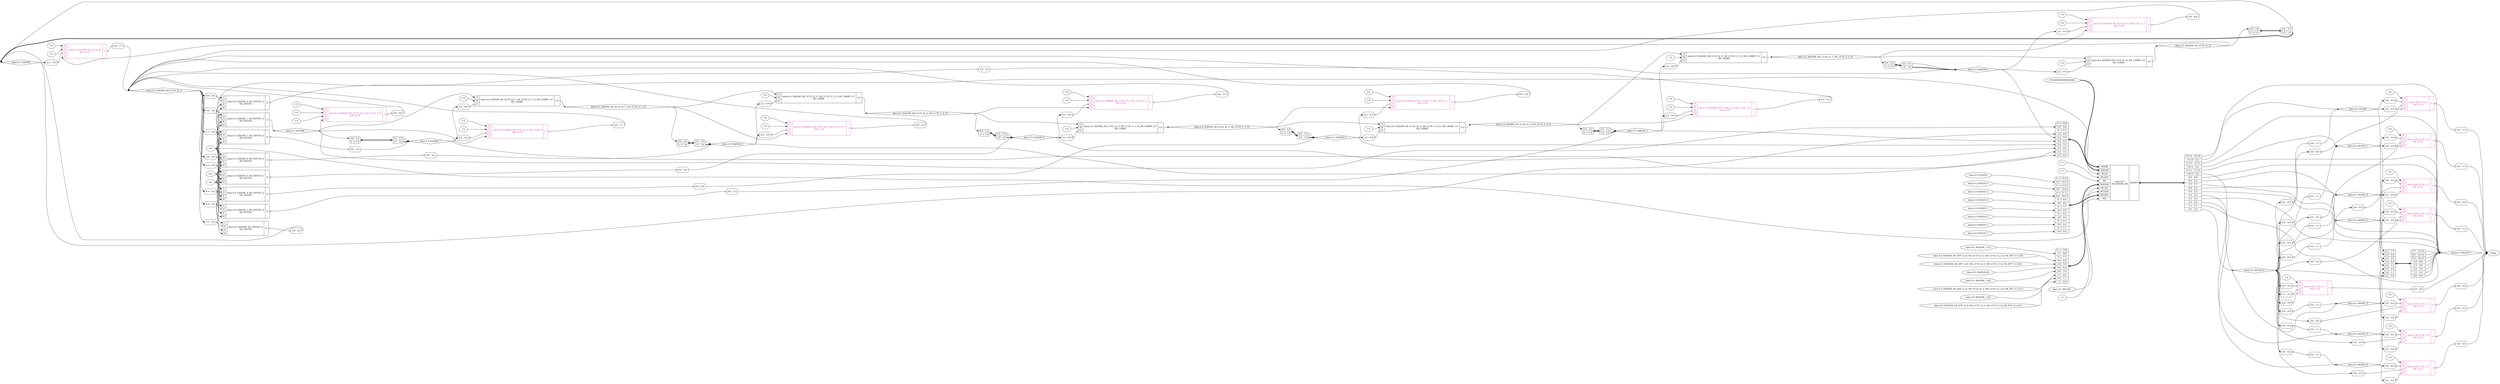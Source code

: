 digraph "fifo" {
rankdir="LR";
remincross=true;
n1 [ shape=diamond, label="data.0.0_RADDR", color="black", fontcolor="black"];
n2 [ shape=diamond, label="data.0.0_RDATA_6", color="black", fontcolor="black"];
n3 [ shape=diamond, label="data.0.0_RDATA_8", color="black", fontcolor="black"];
n4 [ shape=diamond, label="data.0.0_RADDR_SB_LUT4_I2_O_SB_LUT4_O_1_I3", color="black", fontcolor="black"];
n5 [ shape=diamond, label="data.0.0_RADDR_SB_LUT4_I2_O_SB_LUT4_O_2_I3", color="black", fontcolor="black"];
n6 [ shape=diamond, label="data.0.0_RADDR_SB_LUT4_I2_O_SB_LUT4_O_3_I3", color="black", fontcolor="black"];
n7 [ shape=diamond, label="data.0.0_RADDR_SB_LUT4_I2_O_SB_LUT4_O_5_I3", color="black", fontcolor="black"];
n8 [ shape=diamond, label="data.0.0_RADDR_4", color="black", fontcolor="black"];
n9 [ shape=diamond, label="data.0.0_RADDR_3", color="black", fontcolor="black"];
n10 [ shape=diamond, label="data.0.0_RADDR_2", color="black", fontcolor="black"];
n11 [ shape=diamond, label="data.0.0_RADDR_1", color="black", fontcolor="black"];
n12 [ shape=diamond, label="data.0.0_RDATA_7", color="black", fontcolor="black"];
n13 [ shape=diamond, label="data.0.0_RADDR_SB_LUT4_I2_O_SB_LUT4_O_4_I3", color="black", fontcolor="black"];
n14 [ shape=diamond, label="data.0.0_RADDR_7", color="black", fontcolor="black"];
n15 [ shape=diamond, label="data.0.0_RADDR_6", color="black", fontcolor="black"];
n16 [ shape=diamond, label="data.0.0_RADDR_5", color="black", fontcolor="black"];
n17 [ shape=diamond, label="data.0.0_RDATA_3", color="black", fontcolor="black"];
n18 [ shape=diamond, label="data.0.0_RDATA_1", color="black", fontcolor="black"];
n19 [ shape=diamond, label="data.0.0_RDATA_2", color="black", fontcolor="black"];
n20 [ shape=diamond, label="data.0.0_RDATA_4", color="black", fontcolor="black"];
n21 [ shape=diamond, label="data.0.0_RDATA", color="black", fontcolor="black"];
n22 [ shape=diamond, label="data.0.0_RDATA_5", color="black", fontcolor="black"];
n23 [ shape=diamond, label="data.0.0_RADDR_SB_LUT4_I2_O", color="black", fontcolor="black"];
n24 [ shape=diamond, label="data.0.0_RADDR_SB_LUT4_I2_I3", color="black", fontcolor="black"];
n25 [ shape=octagon, label="clk", color="black", fontcolor="black"];
n26 [ shape=octagon, label="rdata", color="black", fontcolor="black"];
n27 [ shape=octagon, label="ren", color="black", fontcolor="black"];
n28 [ shape=octagon, label="rst", color="black", fontcolor="black"];
c34 [ shape=record, label="{{<p29> C|<p30> D|<p31> E|<p32> R}|data.0.0_RADDR_1_SB_DFFER_Q\nSB_DFFER|{<p33> Q}}",  ];
x0 [ shape=record, style=rounded, label="<s0> 0:0 - 0:0 ", color="black", fontcolor="black" ];
x0:e -> c34:p30:w [arrowhead=odiamond, arrowtail=odiamond, dir=both, color="black", fontcolor="black", label=""];
v1 [ label="1'0" ];
v2 [ label="1'0" ];
v3 [ label="1'0" ];
c40 [ shape=record, label="{{<p35> I0|<p36> I1|<p37> I2|<p38> I3}|data.0.0_RADDR_SB_LUT4_I2_O_SB_LUT4_O_6\nSB_LUT4|{<p39> O}}", color="maroon3", fontcolor="maroon3" ];
x4 [ shape=record, style=rounded, label="<s0> 0:0 - 0:0 ", color="black", fontcolor="black" ];
c40:p39:e -> x4:w [arrowhead=odiamond, arrowtail=odiamond, dir=both, color="black", fontcolor="black", label=""];
v5 [ label="1'0" ];
c43 [ shape=record, label="{{<p41> CI|<p35> I0|<p36> I1}|data.0.0_RADDR_SB_LUT4_I2_O_SB_LUT4_O_1_I3_SB_CARRY_CO\nSB_CARRY|{<p42> CO}}",  ];
x6 [ shape=record, style=rounded, label="<s0> 2:2 - 0:0 ", color="black", fontcolor="black" ];
x6:e -> c43:p36:w [arrowhead=odiamond, arrowtail=odiamond, dir=both, color="black", fontcolor="black", label=""];
v7 [ label="1'0" ];
v8 [ label="1'0" ];
c44 [ shape=record, label="{{<p35> I0|<p36> I1|<p37> I2|<p38> I3}|data.0.0_RADDR_SB_LUT4_I2\nSB_LUT4|{<p39> O}}", color="maroon3", fontcolor="maroon3" ];
x9 [ shape=record, style=rounded, label="<s0> 2:2 - 0:0 ", color="black", fontcolor="black" ];
x9:e -> c44:p37:w [arrowhead=odiamond, arrowtail=odiamond, dir=both, color="black", fontcolor="black", label=""];
x10 [ shape=record, style=rounded, label="<s0> 0:0 - 7:7 ", color="black", fontcolor="black" ];
c44:p39:e -> x10:w [arrowhead=odiamond, arrowtail=odiamond, dir=both, color="black", fontcolor="black", label=""];
c45 [ shape=record, label="{{<p29> C|<p30> D|<p31> E|<p32> R}|data.0.0_RADDR_SB_DFFER_Q\nSB_DFFER|{<p33> Q}}",  ];
x11 [ shape=record, style=rounded, label="<s0> 7:7 - 0:0 ", color="black", fontcolor="black" ];
x11:e -> c45:p30:w [arrowhead=odiamond, arrowtail=odiamond, dir=both, color="black", fontcolor="black", label=""];
x12 [ shape=record, style=rounded, label="<s0> 0:0 - 2:2 ", color="black", fontcolor="black" ];
c45:p33:e -> x12:w [arrowhead=odiamond, arrowtail=odiamond, dir=both, color="black", fontcolor="black", label=""];
v13 [ label="1'0" ];
v14 [ label="1'0" ];
c46 [ shape=record, label="{{<p35> I0|<p36> I1|<p37> I2|<p38> I3}|data.0.0_RADDR_SB_LUT4_I2_O_SB_LUT4_O_5\nSB_LUT4|{<p39> O}}", color="maroon3", fontcolor="maroon3" ];
x15 [ shape=record, style=rounded, label="<s0> 2:2 - 0:0 ", color="black", fontcolor="black" ];
x15:e -> c46:p37:w [arrowhead=odiamond, arrowtail=odiamond, dir=both, color="black", fontcolor="black", label=""];
x16 [ shape=record, style=rounded, label="<s0> 0:0 - 6:6 ", color="black", fontcolor="black" ];
c46:p39:e -> x16:w [arrowhead=odiamond, arrowtail=odiamond, dir=both, color="black", fontcolor="black", label=""];
v17 [ label="1'0" ];
c47 [ shape=record, label="{{<p35> I0|<p36> I1|<p37> I2|<p38> I3}|rdata_SB_LUT4_O_6\nSB_LUT4|{<p39> O}}", color="maroon3", fontcolor="maroon3" ];
x18 [ shape=record, style=rounded, label="<s0> 0:0 - 0:0 ", color="black", fontcolor="black" ];
x18:e -> c47:p36:w [arrowhead=odiamond, arrowtail=odiamond, dir=both, color="black", fontcolor="black", label=""];
x19 [ shape=record, style=rounded, label="<s0> 0:0 - 0:0 ", color="black", fontcolor="black" ];
x19:e -> c47:p37:w [arrowhead=odiamond, arrowtail=odiamond, dir=both, color="black", fontcolor="black", label=""];
x20 [ shape=record, style=rounded, label="<s0> 2:2 - 0:0 ", color="black", fontcolor="black" ];
x20:e -> c47:p38:w [arrowhead=odiamond, arrowtail=odiamond, dir=both, color="black", fontcolor="black", label=""];
x21 [ shape=record, style=rounded, label="<s0> 0:0 - 1:1 ", color="black", fontcolor="black" ];
c47:p39:e -> x21:w [arrowhead=odiamond, arrowtail=odiamond, dir=both, color="black", fontcolor="black", label=""];
v22 [ label="1'0" ];
c48 [ shape=record, label="{{<p35> I0|<p36> I1|<p37> I2|<p38> I3}|rdata_SB_LUT4_O_5\nSB_LUT4|{<p39> O}}", color="maroon3", fontcolor="maroon3" ];
x23 [ shape=record, style=rounded, label="<s0> 0:0 - 0:0 ", color="black", fontcolor="black" ];
x23:e -> c48:p36:w [arrowhead=odiamond, arrowtail=odiamond, dir=both, color="black", fontcolor="black", label=""];
x24 [ shape=record, style=rounded, label="<s0> 0:0 - 0:0 ", color="black", fontcolor="black" ];
x24:e -> c48:p37:w [arrowhead=odiamond, arrowtail=odiamond, dir=both, color="black", fontcolor="black", label=""];
x25 [ shape=record, style=rounded, label="<s0> 2:2 - 0:0 ", color="black", fontcolor="black" ];
x25:e -> c48:p38:w [arrowhead=odiamond, arrowtail=odiamond, dir=both, color="black", fontcolor="black", label=""];
x26 [ shape=record, style=rounded, label="<s0> 0:0 - 2:2 ", color="black", fontcolor="black" ];
c48:p39:e -> x26:w [arrowhead=odiamond, arrowtail=odiamond, dir=both, color="black", fontcolor="black", label=""];
v27 [ label="1'0" ];
c49 [ shape=record, label="{{<p35> I0|<p36> I1|<p37> I2|<p38> I3}|rdata_SB_LUT4_O_4\nSB_LUT4|{<p39> O}}", color="maroon3", fontcolor="maroon3" ];
x28 [ shape=record, style=rounded, label="<s0> 0:0 - 0:0 ", color="black", fontcolor="black" ];
x28:e -> c49:p36:w [arrowhead=odiamond, arrowtail=odiamond, dir=both, color="black", fontcolor="black", label=""];
x29 [ shape=record, style=rounded, label="<s0> 0:0 - 0:0 ", color="black", fontcolor="black" ];
x29:e -> c49:p37:w [arrowhead=odiamond, arrowtail=odiamond, dir=both, color="black", fontcolor="black", label=""];
x30 [ shape=record, style=rounded, label="<s0> 2:2 - 0:0 ", color="black", fontcolor="black" ];
x30:e -> c49:p38:w [arrowhead=odiamond, arrowtail=odiamond, dir=both, color="black", fontcolor="black", label=""];
x31 [ shape=record, style=rounded, label="<s0> 0:0 - 3:3 ", color="black", fontcolor="black" ];
c49:p39:e -> x31:w [arrowhead=odiamond, arrowtail=odiamond, dir=both, color="black", fontcolor="black", label=""];
v32 [ label="1'0" ];
c50 [ shape=record, label="{{<p35> I0|<p36> I1|<p37> I2|<p38> I3}|rdata_SB_LUT4_O_3\nSB_LUT4|{<p39> O}}", color="maroon3", fontcolor="maroon3" ];
x33 [ shape=record, style=rounded, label="<s0> 0:0 - 0:0 ", color="black", fontcolor="black" ];
x33:e -> c50:p36:w [arrowhead=odiamond, arrowtail=odiamond, dir=both, color="black", fontcolor="black", label=""];
x34 [ shape=record, style=rounded, label="<s0> 0:0 - 0:0 ", color="black", fontcolor="black" ];
x34:e -> c50:p37:w [arrowhead=odiamond, arrowtail=odiamond, dir=both, color="black", fontcolor="black", label=""];
x35 [ shape=record, style=rounded, label="<s0> 2:2 - 0:0 ", color="black", fontcolor="black" ];
x35:e -> c50:p38:w [arrowhead=odiamond, arrowtail=odiamond, dir=both, color="black", fontcolor="black", label=""];
x36 [ shape=record, style=rounded, label="<s0> 0:0 - 4:4 ", color="black", fontcolor="black" ];
c50:p39:e -> x36:w [arrowhead=odiamond, arrowtail=odiamond, dir=both, color="black", fontcolor="black", label=""];
v37 [ label="1'0" ];
c51 [ shape=record, label="{{<p35> I0|<p36> I1|<p37> I2|<p38> I3}|rdata_SB_LUT4_O_2\nSB_LUT4|{<p39> O}}", color="maroon3", fontcolor="maroon3" ];
x38 [ shape=record, style=rounded, label="<s0> 0:0 - 0:0 ", color="black", fontcolor="black" ];
x38:e -> c51:p36:w [arrowhead=odiamond, arrowtail=odiamond, dir=both, color="black", fontcolor="black", label=""];
x39 [ shape=record, style=rounded, label="<s0> 0:0 - 0:0 ", color="black", fontcolor="black" ];
x39:e -> c51:p37:w [arrowhead=odiamond, arrowtail=odiamond, dir=both, color="black", fontcolor="black", label=""];
x40 [ shape=record, style=rounded, label="<s0> 2:2 - 0:0 ", color="black", fontcolor="black" ];
x40:e -> c51:p38:w [arrowhead=odiamond, arrowtail=odiamond, dir=both, color="black", fontcolor="black", label=""];
x41 [ shape=record, style=rounded, label="<s0> 0:0 - 5:5 ", color="black", fontcolor="black" ];
c51:p39:e -> x41:w [arrowhead=odiamond, arrowtail=odiamond, dir=both, color="black", fontcolor="black", label=""];
v42 [ label="1'0" ];
c52 [ shape=record, label="{{<p35> I0|<p36> I1|<p37> I2|<p38> I3}|rdata_SB_LUT4_O_1\nSB_LUT4|{<p39> O}}", color="maroon3", fontcolor="maroon3" ];
x43 [ shape=record, style=rounded, label="<s0> 0:0 - 0:0 ", color="black", fontcolor="black" ];
x43:e -> c52:p36:w [arrowhead=odiamond, arrowtail=odiamond, dir=both, color="black", fontcolor="black", label=""];
x44 [ shape=record, style=rounded, label="<s0> 0:0 - 0:0 ", color="black", fontcolor="black" ];
x44:e -> c52:p37:w [arrowhead=odiamond, arrowtail=odiamond, dir=both, color="black", fontcolor="black", label=""];
x45 [ shape=record, style=rounded, label="<s0> 2:2 - 0:0 ", color="black", fontcolor="black" ];
x45:e -> c52:p38:w [arrowhead=odiamond, arrowtail=odiamond, dir=both, color="black", fontcolor="black", label=""];
x46 [ shape=record, style=rounded, label="<s0> 0:0 - 6:6 ", color="black", fontcolor="black" ];
c52:p39:e -> x46:w [arrowhead=odiamond, arrowtail=odiamond, dir=both, color="black", fontcolor="black", label=""];
v47 [ label="1'0" ];
c53 [ shape=record, label="{{<p35> I0|<p36> I1|<p37> I2|<p38> I3}|rdata_SB_LUT4_O\nSB_LUT4|{<p39> O}}", color="maroon3", fontcolor="maroon3" ];
x48 [ shape=record, style=rounded, label="<s0> 0:0 - 0:0 ", color="black", fontcolor="black" ];
x48:e -> c53:p36:w [arrowhead=odiamond, arrowtail=odiamond, dir=both, color="black", fontcolor="black", label=""];
x49 [ shape=record, style=rounded, label="<s0> 0:0 - 0:0 ", color="black", fontcolor="black" ];
x49:e -> c53:p37:w [arrowhead=odiamond, arrowtail=odiamond, dir=both, color="black", fontcolor="black", label=""];
x50 [ shape=record, style=rounded, label="<s0> 2:2 - 0:0 ", color="black", fontcolor="black" ];
x50:e -> c53:p38:w [arrowhead=odiamond, arrowtail=odiamond, dir=both, color="black", fontcolor="black", label=""];
x51 [ shape=record, style=rounded, label="<s0> 0:0 - 7:7 ", color="black", fontcolor="black" ];
c53:p39:e -> x51:w [arrowhead=odiamond, arrowtail=odiamond, dir=both, color="black", fontcolor="black", label=""];
v52 [ label="1'0" ];
c54 [ shape=record, label="{{<p41> CI|<p35> I0|<p36> I1}|data.0.0_RADDR_SB_LUT4_I2_O_SB_LUT4_O_2_I3_SB_CARRY_CO\nSB_CARRY|{<p42> CO}}",  ];
x53 [ shape=record, style=rounded, label="<s0> 2:2 - 0:0 ", color="black", fontcolor="black" ];
x53:e -> c54:p36:w [arrowhead=odiamond, arrowtail=odiamond, dir=both, color="black", fontcolor="black", label=""];
v54 [ label="1'0" ];
c55 [ shape=record, label="{{<p41> CI|<p35> I0|<p36> I1}|data.0.0_RADDR_SB_LUT4_I2_O_SB_LUT4_O_3_I3_SB_CARRY_CO\nSB_CARRY|{<p42> CO}}",  ];
x55 [ shape=record, style=rounded, label="<s0> 2:2 - 0:0 ", color="black", fontcolor="black" ];
x55:e -> c55:p36:w [arrowhead=odiamond, arrowtail=odiamond, dir=both, color="black", fontcolor="black", label=""];
v56 [ label="1'0" ];
c56 [ shape=record, label="{{<p41> CI|<p35> I0|<p36> I1}|data.0.0_RADDR_SB_LUT4_I2_O_SB_LUT4_O_4_I3_SB_CARRY_CO\nSB_CARRY|{<p42> CO}}",  ];
x57 [ shape=record, style=rounded, label="<s0> 2:2 - 0:0 ", color="black", fontcolor="black" ];
x57:e -> c56:p36:w [arrowhead=odiamond, arrowtail=odiamond, dir=both, color="black", fontcolor="black", label=""];
v58 [ label="1'0" ];
c57 [ shape=record, label="{{<p41> CI|<p35> I0|<p36> I1}|data.0.0_RADDR_SB_LUT4_I2_O_SB_LUT4_O_5_I3_SB_CARRY_CO\nSB_CARRY|{<p42> CO}}",  ];
x59 [ shape=record, style=rounded, label="<s0> 2:2 - 0:0 ", color="black", fontcolor="black" ];
x59:e -> c57:p36:w [arrowhead=odiamond, arrowtail=odiamond, dir=both, color="black", fontcolor="black", label=""];
v60 [ label="1'0" ];
c58 [ shape=record, label="{{<p41> CI|<p35> I0|<p36> I1}|data.0.0_RADDR_SB_LUT4_I2_I3_SB_CARRY_CO\nSB_CARRY|{<p42> CO}}",  ];
x61 [ shape=record, style=rounded, label="<s0> 2:2 - 0:0 ", color="black", fontcolor="black" ];
x61:e -> c58:p36:w [arrowhead=odiamond, arrowtail=odiamond, dir=both, color="black", fontcolor="black", label=""];
c59 [ shape=record, label="{{<p29> C|<p30> D|<p31> E|<p32> R}|data.0.0_RADDR_7_SB_DFFER_Q\nSB_DFFER|{<p33> Q}}",  ];
x62 [ shape=record, style=rounded, label="<s0> 1:1 - 0:0 ", color="black", fontcolor="black" ];
x62:e -> c59:p30:w [arrowhead=odiamond, arrowtail=odiamond, dir=both, color="black", fontcolor="black", label=""];
x63 [ shape=record, style=rounded, label="<s0> 0:0 - 2:2 ", color="black", fontcolor="black" ];
c59:p33:e -> x63:w [arrowhead=odiamond, arrowtail=odiamond, dir=both, color="black", fontcolor="black", label=""];
c60 [ shape=record, label="{{<p29> C|<p30> D|<p31> E|<p32> R}|data.0.0_RADDR_6_SB_DFFER_Q\nSB_DFFER|{<p33> Q}}",  ];
x64 [ shape=record, style=rounded, label="<s0> 2:2 - 0:0 ", color="black", fontcolor="black" ];
x64:e -> c60:p30:w [arrowhead=odiamond, arrowtail=odiamond, dir=both, color="black", fontcolor="black", label=""];
x65 [ shape=record, style=rounded, label="<s0> 0:0 - 2:2 ", color="black", fontcolor="black" ];
c60:p33:e -> x65:w [arrowhead=odiamond, arrowtail=odiamond, dir=both, color="black", fontcolor="black", label=""];
c61 [ shape=record, label="{{<p29> C|<p30> D|<p31> E|<p32> R}|data.0.0_RADDR_5_SB_DFFER_Q\nSB_DFFER|{<p33> Q}}",  ];
x66 [ shape=record, style=rounded, label="<s0> 3:3 - 0:0 ", color="black", fontcolor="black" ];
x66:e -> c61:p30:w [arrowhead=odiamond, arrowtail=odiamond, dir=both, color="black", fontcolor="black", label=""];
x67 [ shape=record, style=rounded, label="<s0> 0:0 - 2:2 ", color="black", fontcolor="black" ];
c61:p33:e -> x67:w [arrowhead=odiamond, arrowtail=odiamond, dir=both, color="black", fontcolor="black", label=""];
c62 [ shape=record, label="{{<p29> C|<p30> D|<p31> E|<p32> R}|data.0.0_RADDR_4_SB_DFFER_Q\nSB_DFFER|{<p33> Q}}",  ];
x68 [ shape=record, style=rounded, label="<s0> 4:4 - 0:0 ", color="black", fontcolor="black" ];
x68:e -> c62:p30:w [arrowhead=odiamond, arrowtail=odiamond, dir=both, color="black", fontcolor="black", label=""];
x69 [ shape=record, style=rounded, label="<s0> 0:0 - 2:2 ", color="black", fontcolor="black" ];
c62:p33:e -> x69:w [arrowhead=odiamond, arrowtail=odiamond, dir=both, color="black", fontcolor="black", label=""];
c63 [ shape=record, label="{{<p29> C|<p30> D|<p31> E|<p32> R}|data.0.0_RADDR_3_SB_DFFER_Q\nSB_DFFER|{<p33> Q}}",  ];
x70 [ shape=record, style=rounded, label="<s0> 5:5 - 0:0 ", color="black", fontcolor="black" ];
x70:e -> c63:p30:w [arrowhead=odiamond, arrowtail=odiamond, dir=both, color="black", fontcolor="black", label=""];
x71 [ shape=record, style=rounded, label="<s0> 0:0 - 2:2 ", color="black", fontcolor="black" ];
c63:p33:e -> x71:w [arrowhead=odiamond, arrowtail=odiamond, dir=both, color="black", fontcolor="black", label=""];
c64 [ shape=record, label="{{<p29> C|<p30> D|<p31> E|<p32> R}|data.0.0_RADDR_2_SB_DFFER_Q\nSB_DFFER|{<p33> Q}}",  ];
x72 [ shape=record, style=rounded, label="<s0> 6:6 - 0:0 ", color="black", fontcolor="black" ];
x72:e -> c64:p30:w [arrowhead=odiamond, arrowtail=odiamond, dir=both, color="black", fontcolor="black", label=""];
x73 [ shape=record, style=rounded, label="<s0> 0:0 - 2:2 ", color="black", fontcolor="black" ];
c64:p33:e -> x73:w [arrowhead=odiamond, arrowtail=odiamond, dir=both, color="black", fontcolor="black", label=""];
v74 [ label="1'0" ];
c65 [ shape=record, label="{{<p35> I0|<p36> I1|<p37> I2|<p38> I3}|rdata_SB_LUT4_O_7\nSB_LUT4|{<p39> O}}", color="maroon3", fontcolor="maroon3" ];
x75 [ shape=record, style=rounded, label="<s0> 0:0 - 0:0 ", color="black", fontcolor="black" ];
x75:e -> c65:p36:w [arrowhead=odiamond, arrowtail=odiamond, dir=both, color="black", fontcolor="black", label=""];
x76 [ shape=record, style=rounded, label="<s0> 1:1 - 0:0 ", color="black", fontcolor="black" ];
x76:e -> c65:p37:w [arrowhead=odiamond, arrowtail=odiamond, dir=both, color="black", fontcolor="black", label=""];
x77 [ shape=record, style=rounded, label="<s0> 2:2 - 0:0 ", color="black", fontcolor="black" ];
x77:e -> c65:p38:w [arrowhead=odiamond, arrowtail=odiamond, dir=both, color="black", fontcolor="black", label=""];
x78 [ shape=record, style=rounded, label="<s0> 0:0 - 0:0 ", color="black", fontcolor="black" ];
c65:p39:e -> x78:w [arrowhead=odiamond, arrowtail=odiamond, dir=both, color="black", fontcolor="black", label=""];
v79 [ label="1'0" ];
v80 [ label="1'0" ];
c66 [ shape=record, label="{{<p35> I0|<p36> I1|<p37> I2|<p38> I3}|data.0.0_RADDR_SB_LUT4_I2_O_SB_LUT4_O_4\nSB_LUT4|{<p39> O}}", color="maroon3", fontcolor="maroon3" ];
x81 [ shape=record, style=rounded, label="<s0> 2:2 - 0:0 ", color="black", fontcolor="black" ];
x81:e -> c66:p37:w [arrowhead=odiamond, arrowtail=odiamond, dir=both, color="black", fontcolor="black", label=""];
x82 [ shape=record, style=rounded, label="<s0> 0:0 - 5:5 ", color="black", fontcolor="black" ];
c66:p39:e -> x82:w [arrowhead=odiamond, arrowtail=odiamond, dir=both, color="black", fontcolor="black", label=""];
v83 [ label="1'0" ];
v84 [ label="1'0" ];
c67 [ shape=record, label="{{<p35> I0|<p36> I1|<p37> I2|<p38> I3}|data.0.0_RADDR_SB_LUT4_I2_O_SB_LUT4_O_3\nSB_LUT4|{<p39> O}}", color="maroon3", fontcolor="maroon3" ];
x85 [ shape=record, style=rounded, label="<s0> 2:2 - 0:0 ", color="black", fontcolor="black" ];
x85:e -> c67:p37:w [arrowhead=odiamond, arrowtail=odiamond, dir=both, color="black", fontcolor="black", label=""];
x86 [ shape=record, style=rounded, label="<s0> 0:0 - 4:4 ", color="black", fontcolor="black" ];
c67:p39:e -> x86:w [arrowhead=odiamond, arrowtail=odiamond, dir=both, color="black", fontcolor="black", label=""];
v87 [ label="1'0" ];
v88 [ label="1'0" ];
c68 [ shape=record, label="{{<p35> I0|<p36> I1|<p37> I2|<p38> I3}|data.0.0_RADDR_SB_LUT4_I2_O_SB_LUT4_O_2\nSB_LUT4|{<p39> O}}", color="maroon3", fontcolor="maroon3" ];
x89 [ shape=record, style=rounded, label="<s0> 2:2 - 0:0 ", color="black", fontcolor="black" ];
x89:e -> c68:p37:w [arrowhead=odiamond, arrowtail=odiamond, dir=both, color="black", fontcolor="black", label=""];
x90 [ shape=record, style=rounded, label="<s0> 0:0 - 3:3 ", color="black", fontcolor="black" ];
c68:p39:e -> x90:w [arrowhead=odiamond, arrowtail=odiamond, dir=both, color="black", fontcolor="black", label=""];
v91 [ label="1'0" ];
v92 [ label="1'0" ];
c69 [ shape=record, label="{{<p35> I0|<p36> I1|<p37> I2|<p38> I3}|data.0.0_RADDR_SB_LUT4_I2_O_SB_LUT4_O_1\nSB_LUT4|{<p39> O}}", color="maroon3", fontcolor="maroon3" ];
x93 [ shape=record, style=rounded, label="<s0> 2:2 - 0:0 ", color="black", fontcolor="black" ];
x93:e -> c69:p37:w [arrowhead=odiamond, arrowtail=odiamond, dir=both, color="black", fontcolor="black", label=""];
x94 [ shape=record, style=rounded, label="<s0> 0:0 - 2:2 ", color="black", fontcolor="black" ];
c69:p39:e -> x94:w [arrowhead=odiamond, arrowtail=odiamond, dir=both, color="black", fontcolor="black", label=""];
v95 [ label="1'0" ];
v96 [ label="1'0" ];
c70 [ shape=record, label="{{<p35> I0|<p36> I1|<p37> I2|<p38> I3}|data.0.0_RADDR_SB_LUT4_I2_O_SB_LUT4_O\nSB_LUT4|{<p39> O}}", color="maroon3", fontcolor="maroon3" ];
x97 [ shape=record, style=rounded, label="<s0> 2:2 - 0:0 ", color="black", fontcolor="black" ];
x97:e -> c70:p37:w [arrowhead=odiamond, arrowtail=odiamond, dir=both, color="black", fontcolor="black", label=""];
x98 [ shape=record, style=rounded, label="<s0> 0:0 - 1:1 ", color="black", fontcolor="black" ];
c70:p39:e -> x98:w [arrowhead=odiamond, arrowtail=odiamond, dir=both, color="black", fontcolor="black", label=""];
v99 [ label="16'0000000000000000" ];
v101 [ label="1'1" ];
v103 [ label="1'1" ];
v105 [ label="data.0.0_WADDR_1 [1]" ];
v106 [ label="data.0.0_WADDR_SB_DFF_Q_D_SB_LUT4_I2_O_SB_LUT4_O_2_I2_SB_DFF_D_Q [0]" ];
v107 [ label="data.0.0_WADDR_SB_DFF_Q_D_SB_LUT4_I2_O_SB_LUT4_O_I2_SB_DFF_D_Q [0]" ];
v108 [ label="data.0.0_WADDR [0]" ];
v109 [ label="data.0.0_WADDR_1 [0]" ];
v110 [ label="data.0.0_WADDR_SB_DFF_Q_D_SB_LUT4_I2_O_SB_LUT4_O_2_I2_SB_DFF_D_Q [1]" ];
v111 [ label="data.0.0_WADDR_2 [0]" ];
v112 [ label="data.0.0_WADDR_SB_DFF_Q_D_SB_LUT4_I2_O_SB_LUT4_O_I2_SB_DFF_D_Q [1]" ];
v113 [ label="data.0.0_WCLKE" ];
v115 [ label="data.0.0_WDATA" ];
v116 [ label="data.0.0_WDATA_4" ];
v117 [ label="data.0.0_WDATA_2" ];
v118 [ label="data.0.0_WDATA_6" ];
v119 [ label="data.0.0_WDATA_1" ];
v120 [ label="data.0.0_WDATA_5" ];
v121 [ label="data.0.0_WDATA_3" ];
v122 [ label="data.0.0_WDATA_7" ];
v123 [ label="1'1" ];
c82 [ shape=record, label="{{<p71> MASK|<p72> RADDR|<p73> RCLK|<p74> RCLKE|<p75> RE|<p76> WADDR|<p77> WCLK|<p78> WCLKE|<p79> WDATA|<p80> WE}|data.0.0\nSB_RAM40_4K|{<p81> RDATA}}",  ];
x100 [ shape=record, style=rounded, label="0 -&gt; 10:9 |<s8> 0:0 - 8:8 |0 -&gt; 7:7 |<s6> 2:2 - 6:6 |<s5> 2:2 - 5:5 |<s4> 2:2 - 4:4 |<s3> 2:2 - 3:3 |<s2> 2:2 - 2:2 |<s1> 2:2 - 1:1 |<s0> 2:2 - 0:0 ", color="black", fontcolor="black" ];
x100:e -> c82:p72:w [arrowhead=odiamond, arrowtail=odiamond, dir=both, color="black", fontcolor="black", style="setlinewidth(3)", label=""];
x102 [ shape=record, style=rounded, label="<s15> 15:15 - 15:15 |<s14> 14:14 - 2:2 |<s13> 13:13 - 13:13 |<s12> 12:12 - 2:2 |<s11> 11:11 - 11:11 |<s10> 10:10 - 2:2 |<s9> 9:9 - 9:9 |<s8> 8:8 - 2:2 |<s7> 7:7 - 7:7 |<s6> 6:6 - 2:2 |<s5> 5:5 - 5:5 |<s4> 4:4 - 2:2 |<s3> 3:3 - 3:3 |<s2> 2:2 - 2:2 |<s1> 1:1 - 1:1 |<s0> 0:0 - 2:2 ", color="black", fontcolor="black" ];
c82:p81:e -> x102:w [arrowhead=odiamond, arrowtail=odiamond, dir=both, color="black", fontcolor="black", style="setlinewidth(3)", label=""];
x104 [ shape=record, style=rounded, label="0 -&gt; 10:9 |<s8> 1:1 - 8:8 |0 -&gt; 7:7 |<s6> 0:0 - 6:6 |<s5> 0:0 - 5:5 |<s4> 0:0 - 4:4 |<s3> 0:0 - 3:3 |<s2> 1:1 - 2:2 |<s1> 0:0 - 1:1 |<s0> 1:1 - 0:0 ", color="black", fontcolor="black" ];
x104:e -> c82:p76:w [arrowhead=odiamond, arrowtail=odiamond, dir=both, color="black", fontcolor="black", style="setlinewidth(3)", label=""];
x114 [ shape=record, style=rounded, label="0 -&gt; 15:15 |<s14> 0:0 - 14:14 |0 -&gt; 13:13 |<s12> 0:0 - 12:12 |0 -&gt; 11:11 |<s10> 0:0 - 10:10 |0 -&gt; 9:9 |<s8> 0:0 - 8:8 |0 -&gt; 7:7 |<s6> 0:0 - 6:6 |0 -&gt; 5:5 |<s4> 0:0 - 4:4 |0 -&gt; 3:3 |<s2> 0:0 - 2:2 |0 -&gt; 1:1 |<s0> 0:0 - 0:0 ", color="black", fontcolor="black" ];
x114:e -> c82:p79:w [arrowhead=odiamond, arrowtail=odiamond, dir=both, color="black", fontcolor="black", style="setlinewidth(3)", label=""];
x124 [ shape=record, style=rounded, label="<s0> 0:0 - 0:0 ", color="black", fontcolor="black" ];
x125 [ shape=record, style=rounded, label="<s0> 0:0 - 1:1 ", color="black", fontcolor="black" ];
x124:e -> x125:w [arrowhead=odiamond, arrowtail=odiamond, dir=both, color="black", fontcolor="black", label=""];
x126 [ shape=record, style=rounded, label="<s1> 0:0 - 2:2 |0 -&gt; 1:0 ", color="black", fontcolor="black" ];
x127 [ shape=record, style=rounded, label="<s1> 2:2 - 3:3 |<s0> 1:0 - 1:0 ", color="black", fontcolor="black" ];
x126:e -> x127:w [arrowhead=odiamond, arrowtail=odiamond, dir=both, color="black", fontcolor="black", style="setlinewidth(3)", label=""];
x128 [ shape=record, style=rounded, label="<s0> 0:0 - 0:0 ", color="black", fontcolor="black" ];
x129 [ shape=record, style=rounded, label="<s0> 0:0 - 1:1 ", color="black", fontcolor="black" ];
x128:e -> x129:w [arrowhead=odiamond, arrowtail=odiamond, dir=both, color="black", fontcolor="black", label=""];
x130 [ shape=record, style=rounded, label="<s0> 0:0 - 0:0 ", color="black", fontcolor="black" ];
x131 [ shape=record, style=rounded, label="<s0> 0:0 - 1:1 ", color="black", fontcolor="black" ];
x130:e -> x131:w [arrowhead=odiamond, arrowtail=odiamond, dir=both, color="black", fontcolor="black", label=""];
x132 [ shape=record, style=rounded, label="<s0> 0:0 - 0:0 ", color="black", fontcolor="black" ];
x133 [ shape=record, style=rounded, label="<s0> 0:0 - 1:1 ", color="black", fontcolor="black" ];
x132:e -> x133:w [arrowhead=odiamond, arrowtail=odiamond, dir=both, color="black", fontcolor="black", label=""];
x134 [ shape=record, style=rounded, label="<s0> 0:0 - 0:0 ", color="black", fontcolor="black" ];
x135 [ shape=record, style=rounded, label="<s0> 0:0 - 1:1 ", color="black", fontcolor="black" ];
x134:e -> x135:w [arrowhead=odiamond, arrowtail=odiamond, dir=both, color="black", fontcolor="black", label=""];
x136 [ shape=record, style=rounded, label="<s0> 0:0 - 0:0 ", color="black", fontcolor="black" ];
x137 [ shape=record, style=rounded, label="<s0> 0:0 - 1:1 ", color="black", fontcolor="black" ];
x136:e -> x137:w [arrowhead=odiamond, arrowtail=odiamond, dir=both, color="black", fontcolor="black", label=""];
x138 [ shape=record, style=rounded, label="<s1> 0:0 - 2:2 |0 -&gt; 1:0 ", color="black", fontcolor="black" ];
x139 [ shape=record, style=rounded, label="<s1> 2:2 - 3:3 |<s0> 1:0 - 1:0 ", color="black", fontcolor="black" ];
x138:e -> x139:w [arrowhead=odiamond, arrowtail=odiamond, dir=both, color="black", fontcolor="black", style="setlinewidth(3)", label=""];
x140 [ shape=record, style=rounded, label="<s0> 0:0 - 0:0 ", color="black", fontcolor="black" ];
x141 [ shape=record, style=rounded, label="<s0> 0:0 - 1:1 ", color="black", fontcolor="black" ];
x140:e -> x141:w [arrowhead=odiamond, arrowtail=odiamond, dir=both, color="black", fontcolor="black", label=""];
x142 [ shape=record, style=rounded, label="<s1> 0:0 - 2:2 |0 -&gt; 1:0 ", color="black", fontcolor="black" ];
x143 [ shape=record, style=rounded, label="<s1> 2:2 - 3:3 |<s0> 1:0 - 1:0 ", color="black", fontcolor="black" ];
x142:e -> x143:w [arrowhead=odiamond, arrowtail=odiamond, dir=both, color="black", fontcolor="black", style="setlinewidth(3)", label=""];
x144 [ shape=record, style=rounded, label="<s1> 0:0 - 2:2 |0 -&gt; 1:0 ", color="black", fontcolor="black" ];
x145 [ shape=record, style=rounded, label="<s1> 2:2 - 3:3 |<s0> 1:0 - 1:0 ", color="black", fontcolor="black" ];
x144:e -> x145:w [arrowhead=odiamond, arrowtail=odiamond, dir=both, color="black", fontcolor="black", style="setlinewidth(3)", label=""];
x146 [ shape=record, style=rounded, label="<s1> 0:0 - 2:2 |0 -&gt; 1:0 ", color="black", fontcolor="black" ];
x147 [ shape=record, style=rounded, label="<s1> 2:2 - 3:3 |<s0> 1:0 - 1:0 ", color="black", fontcolor="black" ];
x146:e -> x147:w [arrowhead=odiamond, arrowtail=odiamond, dir=both, color="black", fontcolor="black", style="setlinewidth(3)", label=""];
x148 [ shape=record, style=rounded, label="<s1> 0:0 - 2:2 |0 -&gt; 1:0 ", color="black", fontcolor="black" ];
x149 [ shape=record, style=rounded, label="<s1> 2:2 - 3:3 |<s0> 1:0 - 1:0 ", color="black", fontcolor="black" ];
x148:e -> x149:w [arrowhead=odiamond, arrowtail=odiamond, dir=both, color="black", fontcolor="black", style="setlinewidth(3)", label=""];
x150 [ shape=record, style=rounded, label="<s1> 0:0 - 2:2 |0 -&gt; 1:0 ", color="black", fontcolor="black" ];
x151 [ shape=record, style=rounded, label="<s1> 2:2 - 3:3 |<s0> 1:0 - 1:0 ", color="black", fontcolor="black" ];
x150:e -> x151:w [arrowhead=odiamond, arrowtail=odiamond, dir=both, color="black", fontcolor="black", style="setlinewidth(3)", label=""];
x152 [ shape=record, style=rounded, label="<s7> 2:2 - 7:7 |<s6> 2:2 - 6:6 |<s5> 2:2 - 5:5 |<s4> 2:2 - 4:4 |<s3> 2:2 - 3:3 |<s2> 2:2 - 2:2 |<s1> 2:2 - 1:1 |<s0> 2:2 - 0:0 ", color="black", fontcolor="black" ];
x153 [ shape=record, style=rounded, label="<s7> 7:7 - 14:14 |<s6> 6:6 - 12:12 |<s5> 5:5 - 10:10 |<s4> 4:4 - 8:8 |<s3> 3:3 - 6:6 |<s2> 2:2 - 4:4 |<s1> 1:1 - 2:2 |<s0> 0:0 - 0:0 ", color="black", fontcolor="black" ];
x152:e -> x153:w [arrowhead=odiamond, arrowtail=odiamond, dir=both, color="black", fontcolor="black", style="setlinewidth(3)", label=""];
x12:s0:e -> n1:w [color="black", fontcolor="black", label=""];
x139:s0:e -> n1:w [color="black", fontcolor="black", style="setlinewidth(3)", label=""];
x139:s1:e -> n1:w [color="black", fontcolor="black", label=""];
n1:e -> x100:s6:w [color="black", fontcolor="black", label=""];
n1:e -> x9:s0:w [color="black", fontcolor="black", label=""];
x145:s0:e -> n10:w [color="black", fontcolor="black", style="setlinewidth(3)", label=""];
x145:s1:e -> n10:w [color="black", fontcolor="black", label=""];
x73:s0:e -> n10:w [color="black", fontcolor="black", label=""];
n10:e -> x100:s5:w [color="black", fontcolor="black", label=""];
n10:e -> x15:s0:w [color="black", fontcolor="black", label=""];
n10:e -> x61:s0:w [color="black", fontcolor="black", label=""];
c34:p33:e -> n11:w [color="black", fontcolor="black", label=""];
n11:e -> c40:p38:w [color="black", fontcolor="black", label=""];
n11:e -> c43:p41:w [color="black", fontcolor="black", label=""];
n11:e -> c70:p38:w [color="black", fontcolor="black", label=""];
n11:e -> x100:s8:w [color="black", fontcolor="black", label=""];
n11:e -> x142:s1:w [color="black", fontcolor="black", label=""];
x102:s1:e -> n12:w [color="black", fontcolor="black", label=""];
x102:s11:e -> n12:w [color="black", fontcolor="black", label=""];
x102:s13:e -> n12:w [color="black", fontcolor="black", label=""];
x102:s15:e -> n12:w [color="black", fontcolor="black", label=""];
x102:s3:e -> n12:w [color="black", fontcolor="black", label=""];
x102:s5:e -> n12:w [color="black", fontcolor="black", label=""];
x102:s7:e -> n12:w [color="black", fontcolor="black", label=""];
x102:s9:e -> n12:w [color="black", fontcolor="black", label=""];
x153:s0:e -> n12:w [color="black", fontcolor="black", label=""];
x153:s1:e -> n12:w [color="black", fontcolor="black", label=""];
x153:s2:e -> n12:w [color="black", fontcolor="black", label=""];
x153:s3:e -> n12:w [color="black", fontcolor="black", label=""];
x153:s4:e -> n12:w [color="black", fontcolor="black", label=""];
x153:s5:e -> n12:w [color="black", fontcolor="black", label=""];
x153:s6:e -> n12:w [color="black", fontcolor="black", label=""];
x153:s7:e -> n12:w [color="black", fontcolor="black", label=""];
c56:p42:e -> n13:w [color="black", fontcolor="black", label=""];
n13:e -> c57:p41:w [color="black", fontcolor="black", label=""];
n13:e -> c66:p38:w [color="black", fontcolor="black", label=""];
n13:e -> x146:s1:w [color="black", fontcolor="black", label=""];
x143:s0:e -> n14:w [color="black", fontcolor="black", style="setlinewidth(3)", label=""];
x143:s1:e -> n14:w [color="black", fontcolor="black", label=""];
x63:s0:e -> n14:w [color="black", fontcolor="black", label=""];
n14:e -> x100:s0:w [color="black", fontcolor="black", label=""];
n14:e -> x6:s0:w [color="black", fontcolor="black", label=""];
n14:e -> x97:s0:w [color="black", fontcolor="black", label=""];
x151:s0:e -> n15:w [color="black", fontcolor="black", style="setlinewidth(3)", label=""];
x151:s1:e -> n15:w [color="black", fontcolor="black", label=""];
x65:s0:e -> n15:w [color="black", fontcolor="black", label=""];
n15:e -> x100:s1:w [color="black", fontcolor="black", label=""];
n15:e -> x53:s0:w [color="black", fontcolor="black", label=""];
n15:e -> x93:s0:w [color="black", fontcolor="black", label=""];
x127:s0:e -> n16:w [color="black", fontcolor="black", style="setlinewidth(3)", label=""];
x127:s1:e -> n16:w [color="black", fontcolor="black", label=""];
x67:s0:e -> n16:w [color="black", fontcolor="black", label=""];
n16:e -> x100:s2:w [color="black", fontcolor="black", label=""];
n16:e -> x55:s0:w [color="black", fontcolor="black", label=""];
n16:e -> x89:s0:w [color="black", fontcolor="black", label=""];
x102:s8:e -> n17:w [color="black", fontcolor="black", label=""];
x137:s0:e -> n17:w [color="black", fontcolor="black", label=""];
n17:e -> x152:s4:w [color="black", fontcolor="black", label=""];
n17:e -> x18:s0:w [color="black", fontcolor="black", label=""];
n17:e -> x20:s0:w [color="black", fontcolor="black", label=""];
x102:s12:e -> n18:w [color="black", fontcolor="black", label=""];
x129:s0:e -> n18:w [color="black", fontcolor="black", label=""];
n18:e -> x152:s6:w [color="black", fontcolor="black", label=""];
n18:e -> x28:s0:w [color="black", fontcolor="black", label=""];
n18:e -> x30:s0:w [color="black", fontcolor="black", label=""];
x102:s10:e -> n19:w [color="black", fontcolor="black", label=""];
x135:s0:e -> n19:w [color="black", fontcolor="black", label=""];
n19:e -> x152:s5:w [color="black", fontcolor="black", label=""];
n19:e -> x38:s0:w [color="black", fontcolor="black", label=""];
n19:e -> x40:s0:w [color="black", fontcolor="black", label=""];
x102:s2:e -> n2:w [color="black", fontcolor="black", label=""];
x131:s0:e -> n2:w [color="black", fontcolor="black", label=""];
n2:e -> x152:s1:w [color="black", fontcolor="black", label=""];
n2:e -> x33:s0:w [color="black", fontcolor="black", label=""];
n2:e -> x35:s0:w [color="black", fontcolor="black", label=""];
x102:s6:e -> n20:w [color="black", fontcolor="black", label=""];
x141:s0:e -> n20:w [color="black", fontcolor="black", label=""];
n20:e -> x152:s3:w [color="black", fontcolor="black", label=""];
n20:e -> x43:s0:w [color="black", fontcolor="black", label=""];
n20:e -> x45:s0:w [color="black", fontcolor="black", label=""];
x102:s14:e -> n21:w [color="black", fontcolor="black", label=""];
x133:s0:e -> n21:w [color="black", fontcolor="black", label=""];
n21:e -> x152:s7:w [color="black", fontcolor="black", label=""];
n21:e -> x48:s0:w [color="black", fontcolor="black", label=""];
n21:e -> x50:s0:w [color="black", fontcolor="black", label=""];
x102:s4:e -> n22:w [color="black", fontcolor="black", label=""];
x125:s0:e -> n22:w [color="black", fontcolor="black", label=""];
n22:e -> x152:s2:w [color="black", fontcolor="black", label=""];
n22:e -> x23:s0:w [color="black", fontcolor="black", label=""];
n22:e -> x25:s0:w [color="black", fontcolor="black", label=""];
x10:s0:e -> n23:w [color="black", fontcolor="black", label=""];
x16:s0:e -> n23:w [color="black", fontcolor="black", label=""];
x4:s0:e -> n23:w [color="black", fontcolor="black", label=""];
x82:s0:e -> n23:w [color="black", fontcolor="black", label=""];
x86:s0:e -> n23:w [color="black", fontcolor="black", label=""];
x90:s0:e -> n23:w [color="black", fontcolor="black", label=""];
x94:s0:e -> n23:w [color="black", fontcolor="black", label=""];
x98:s0:e -> n23:w [color="black", fontcolor="black", label=""];
n23:e -> x0:s0:w [color="black", fontcolor="black", label=""];
n23:e -> x11:s0:w [color="black", fontcolor="black", label=""];
n23:e -> x62:s0:w [color="black", fontcolor="black", label=""];
n23:e -> x64:s0:w [color="black", fontcolor="black", label=""];
n23:e -> x66:s0:w [color="black", fontcolor="black", label=""];
n23:e -> x68:s0:w [color="black", fontcolor="black", label=""];
n23:e -> x70:s0:w [color="black", fontcolor="black", label=""];
n23:e -> x72:s0:w [color="black", fontcolor="black", label=""];
c58:p42:e -> n24:w [color="black", fontcolor="black", label=""];
n24:e -> c44:p38:w [color="black", fontcolor="black", label=""];
n24:e -> x138:s1:w [color="black", fontcolor="black", label=""];
n25:e -> c34:p29:w [color="black", fontcolor="black", label=""];
n25:e -> c45:p29:w [color="black", fontcolor="black", label=""];
n25:e -> c59:p29:w [color="black", fontcolor="black", label=""];
n25:e -> c60:p29:w [color="black", fontcolor="black", label=""];
n25:e -> c61:p29:w [color="black", fontcolor="black", label=""];
n25:e -> c62:p29:w [color="black", fontcolor="black", label=""];
n25:e -> c63:p29:w [color="black", fontcolor="black", label=""];
n25:e -> c64:p29:w [color="black", fontcolor="black", label=""];
n25:e -> c82:p73:w [color="black", fontcolor="black", label=""];
n25:e -> c82:p77:w [color="black", fontcolor="black", label=""];
x21:s0:e -> n26:w [color="black", fontcolor="black", label=""];
x26:s0:e -> n26:w [color="black", fontcolor="black", label=""];
x31:s0:e -> n26:w [color="black", fontcolor="black", label=""];
x36:s0:e -> n26:w [color="black", fontcolor="black", label=""];
x41:s0:e -> n26:w [color="black", fontcolor="black", label=""];
x46:s0:e -> n26:w [color="black", fontcolor="black", label=""];
x51:s0:e -> n26:w [color="black", fontcolor="black", label=""];
x78:s0:e -> n26:w [color="black", fontcolor="black", label=""];
n27:e -> c34:p31:w [color="black", fontcolor="black", label=""];
n27:e -> c45:p31:w [color="black", fontcolor="black", label=""];
n27:e -> c59:p31:w [color="black", fontcolor="black", label=""];
n27:e -> c60:p31:w [color="black", fontcolor="black", label=""];
n27:e -> c61:p31:w [color="black", fontcolor="black", label=""];
n27:e -> c62:p31:w [color="black", fontcolor="black", label=""];
n27:e -> c63:p31:w [color="black", fontcolor="black", label=""];
n27:e -> c64:p31:w [color="black", fontcolor="black", label=""];
n28:e -> c34:p32:w [color="black", fontcolor="black", label=""];
n28:e -> c45:p32:w [color="black", fontcolor="black", label=""];
n28:e -> c59:p32:w [color="black", fontcolor="black", label=""];
n28:e -> c60:p32:w [color="black", fontcolor="black", label=""];
n28:e -> c61:p32:w [color="black", fontcolor="black", label=""];
n28:e -> c62:p32:w [color="black", fontcolor="black", label=""];
n28:e -> c63:p32:w [color="black", fontcolor="black", label=""];
n28:e -> c64:p32:w [color="black", fontcolor="black", label=""];
x102:s0:e -> n3:w [color="black", fontcolor="black", label=""];
n3:e -> x124:s0:w [color="black", fontcolor="black", label=""];
n3:e -> x128:s0:w [color="black", fontcolor="black", label=""];
n3:e -> x130:s0:w [color="black", fontcolor="black", label=""];
n3:e -> x132:s0:w [color="black", fontcolor="black", label=""];
n3:e -> x134:s0:w [color="black", fontcolor="black", label=""];
n3:e -> x136:s0:w [color="black", fontcolor="black", label=""];
n3:e -> x140:s0:w [color="black", fontcolor="black", label=""];
n3:e -> x152:s0:w [color="black", fontcolor="black", label=""];
n3:e -> x19:s0:w [color="black", fontcolor="black", label=""];
n3:e -> x24:s0:w [color="black", fontcolor="black", label=""];
n3:e -> x29:s0:w [color="black", fontcolor="black", label=""];
n3:e -> x34:s0:w [color="black", fontcolor="black", label=""];
n3:e -> x39:s0:w [color="black", fontcolor="black", label=""];
n3:e -> x44:s0:w [color="black", fontcolor="black", label=""];
n3:e -> x49:s0:w [color="black", fontcolor="black", label=""];
n3:e -> x75:s0:w [color="black", fontcolor="black", label=""];
n3:e -> x76:s0:w [color="black", fontcolor="black", label=""];
n3:e -> x77:s0:w [color="black", fontcolor="black", label=""];
c43:p42:e -> n4:w [color="black", fontcolor="black", label=""];
n4:e -> c54:p41:w [color="black", fontcolor="black", label=""];
n4:e -> c69:p38:w [color="black", fontcolor="black", label=""];
n4:e -> x150:s1:w [color="black", fontcolor="black", label=""];
c54:p42:e -> n5:w [color="black", fontcolor="black", label=""];
n5:e -> c55:p41:w [color="black", fontcolor="black", label=""];
n5:e -> c68:p38:w [color="black", fontcolor="black", label=""];
n5:e -> x126:s1:w [color="black", fontcolor="black", label=""];
c55:p42:e -> n6:w [color="black", fontcolor="black", label=""];
n6:e -> c56:p41:w [color="black", fontcolor="black", label=""];
n6:e -> c67:p38:w [color="black", fontcolor="black", label=""];
n6:e -> x148:s1:w [color="black", fontcolor="black", label=""];
c57:p42:e -> n7:w [color="black", fontcolor="black", label=""];
n7:e -> c46:p38:w [color="black", fontcolor="black", label=""];
n7:e -> c58:p41:w [color="black", fontcolor="black", label=""];
n7:e -> x144:s1:w [color="black", fontcolor="black", label=""];
x149:s0:e -> n8:w [color="black", fontcolor="black", style="setlinewidth(3)", label=""];
x149:s1:e -> n8:w [color="black", fontcolor="black", label=""];
x69:s0:e -> n8:w [color="black", fontcolor="black", label=""];
n8:e -> x100:s3:w [color="black", fontcolor="black", label=""];
n8:e -> x57:s0:w [color="black", fontcolor="black", label=""];
n8:e -> x85:s0:w [color="black", fontcolor="black", label=""];
x147:s0:e -> n9:w [color="black", fontcolor="black", style="setlinewidth(3)", label=""];
x147:s1:e -> n9:w [color="black", fontcolor="black", label=""];
x71:s0:e -> n9:w [color="black", fontcolor="black", label=""];
n9:e -> x100:s4:w [color="black", fontcolor="black", label=""];
n9:e -> x59:s0:w [color="black", fontcolor="black", label=""];
n9:e -> x81:s0:w [color="black", fontcolor="black", label=""];
v1:e -> c40:p35:w [color="black", fontcolor="black", label=""];
v101:e -> c82:p74:w [color="black", fontcolor="black", label=""];
v103:e -> c82:p75:w [color="black", fontcolor="black", label=""];
v105:e -> x104:s8:w [color="black", fontcolor="black", label=""];
v106:e -> x104:s6:w [color="black", fontcolor="black", label=""];
v107:e -> x104:s5:w [color="black", fontcolor="black", label=""];
v108:e -> x104:s4:w [color="black", fontcolor="black", label=""];
v109:e -> x104:s3:w [color="black", fontcolor="black", label=""];
v110:e -> x104:s2:w [color="black", fontcolor="black", label=""];
v111:e -> x104:s1:w [color="black", fontcolor="black", label=""];
v112:e -> x104:s0:w [color="black", fontcolor="black", label=""];
v113:e -> c82:p78:w [color="black", fontcolor="black", label=""];
v115:e -> x114:s14:w [color="black", fontcolor="black", label=""];
v116:e -> x114:s12:w [color="black", fontcolor="black", label=""];
v117:e -> x114:s10:w [color="black", fontcolor="black", label=""];
v118:e -> x114:s8:w [color="black", fontcolor="black", label=""];
v119:e -> x114:s6:w [color="black", fontcolor="black", label=""];
v120:e -> x114:s4:w [color="black", fontcolor="black", label=""];
v121:e -> x114:s2:w [color="black", fontcolor="black", label=""];
v122:e -> x114:s0:w [color="black", fontcolor="black", label=""];
v123:e -> c82:p80:w [color="black", fontcolor="black", label=""];
v13:e -> c46:p35:w [color="black", fontcolor="black", label=""];
v14:e -> c46:p36:w [color="black", fontcolor="black", label=""];
v17:e -> c47:p35:w [color="black", fontcolor="black", label=""];
v2:e -> c40:p36:w [color="black", fontcolor="black", label=""];
v22:e -> c48:p35:w [color="black", fontcolor="black", label=""];
v27:e -> c49:p35:w [color="black", fontcolor="black", label=""];
v3:e -> c40:p37:w [color="black", fontcolor="black", label=""];
v32:e -> c50:p35:w [color="black", fontcolor="black", label=""];
v37:e -> c51:p35:w [color="black", fontcolor="black", label=""];
v42:e -> c52:p35:w [color="black", fontcolor="black", label=""];
v47:e -> c53:p35:w [color="black", fontcolor="black", label=""];
v5:e -> c43:p35:w [color="black", fontcolor="black", label=""];
v52:e -> c54:p35:w [color="black", fontcolor="black", label=""];
v54:e -> c55:p35:w [color="black", fontcolor="black", label=""];
v56:e -> c56:p35:w [color="black", fontcolor="black", label=""];
v58:e -> c57:p35:w [color="black", fontcolor="black", label=""];
v60:e -> c58:p35:w [color="black", fontcolor="black", label=""];
v7:e -> c44:p35:w [color="black", fontcolor="black", label=""];
v74:e -> c65:p35:w [color="black", fontcolor="black", label=""];
v79:e -> c66:p35:w [color="black", fontcolor="black", label=""];
v8:e -> c44:p36:w [color="black", fontcolor="black", label=""];
v80:e -> c66:p36:w [color="black", fontcolor="black", label=""];
v83:e -> c67:p35:w [color="black", fontcolor="black", label=""];
v84:e -> c67:p36:w [color="black", fontcolor="black", label=""];
v87:e -> c68:p35:w [color="black", fontcolor="black", label=""];
v88:e -> c68:p36:w [color="black", fontcolor="black", label=""];
v91:e -> c69:p35:w [color="black", fontcolor="black", label=""];
v92:e -> c69:p36:w [color="black", fontcolor="black", label=""];
v95:e -> c70:p35:w [color="black", fontcolor="black", label=""];
v96:e -> c70:p36:w [color="black", fontcolor="black", label=""];
v99:e -> c82:p71:w [color="black", fontcolor="black", style="setlinewidth(3)", label=""];
}
